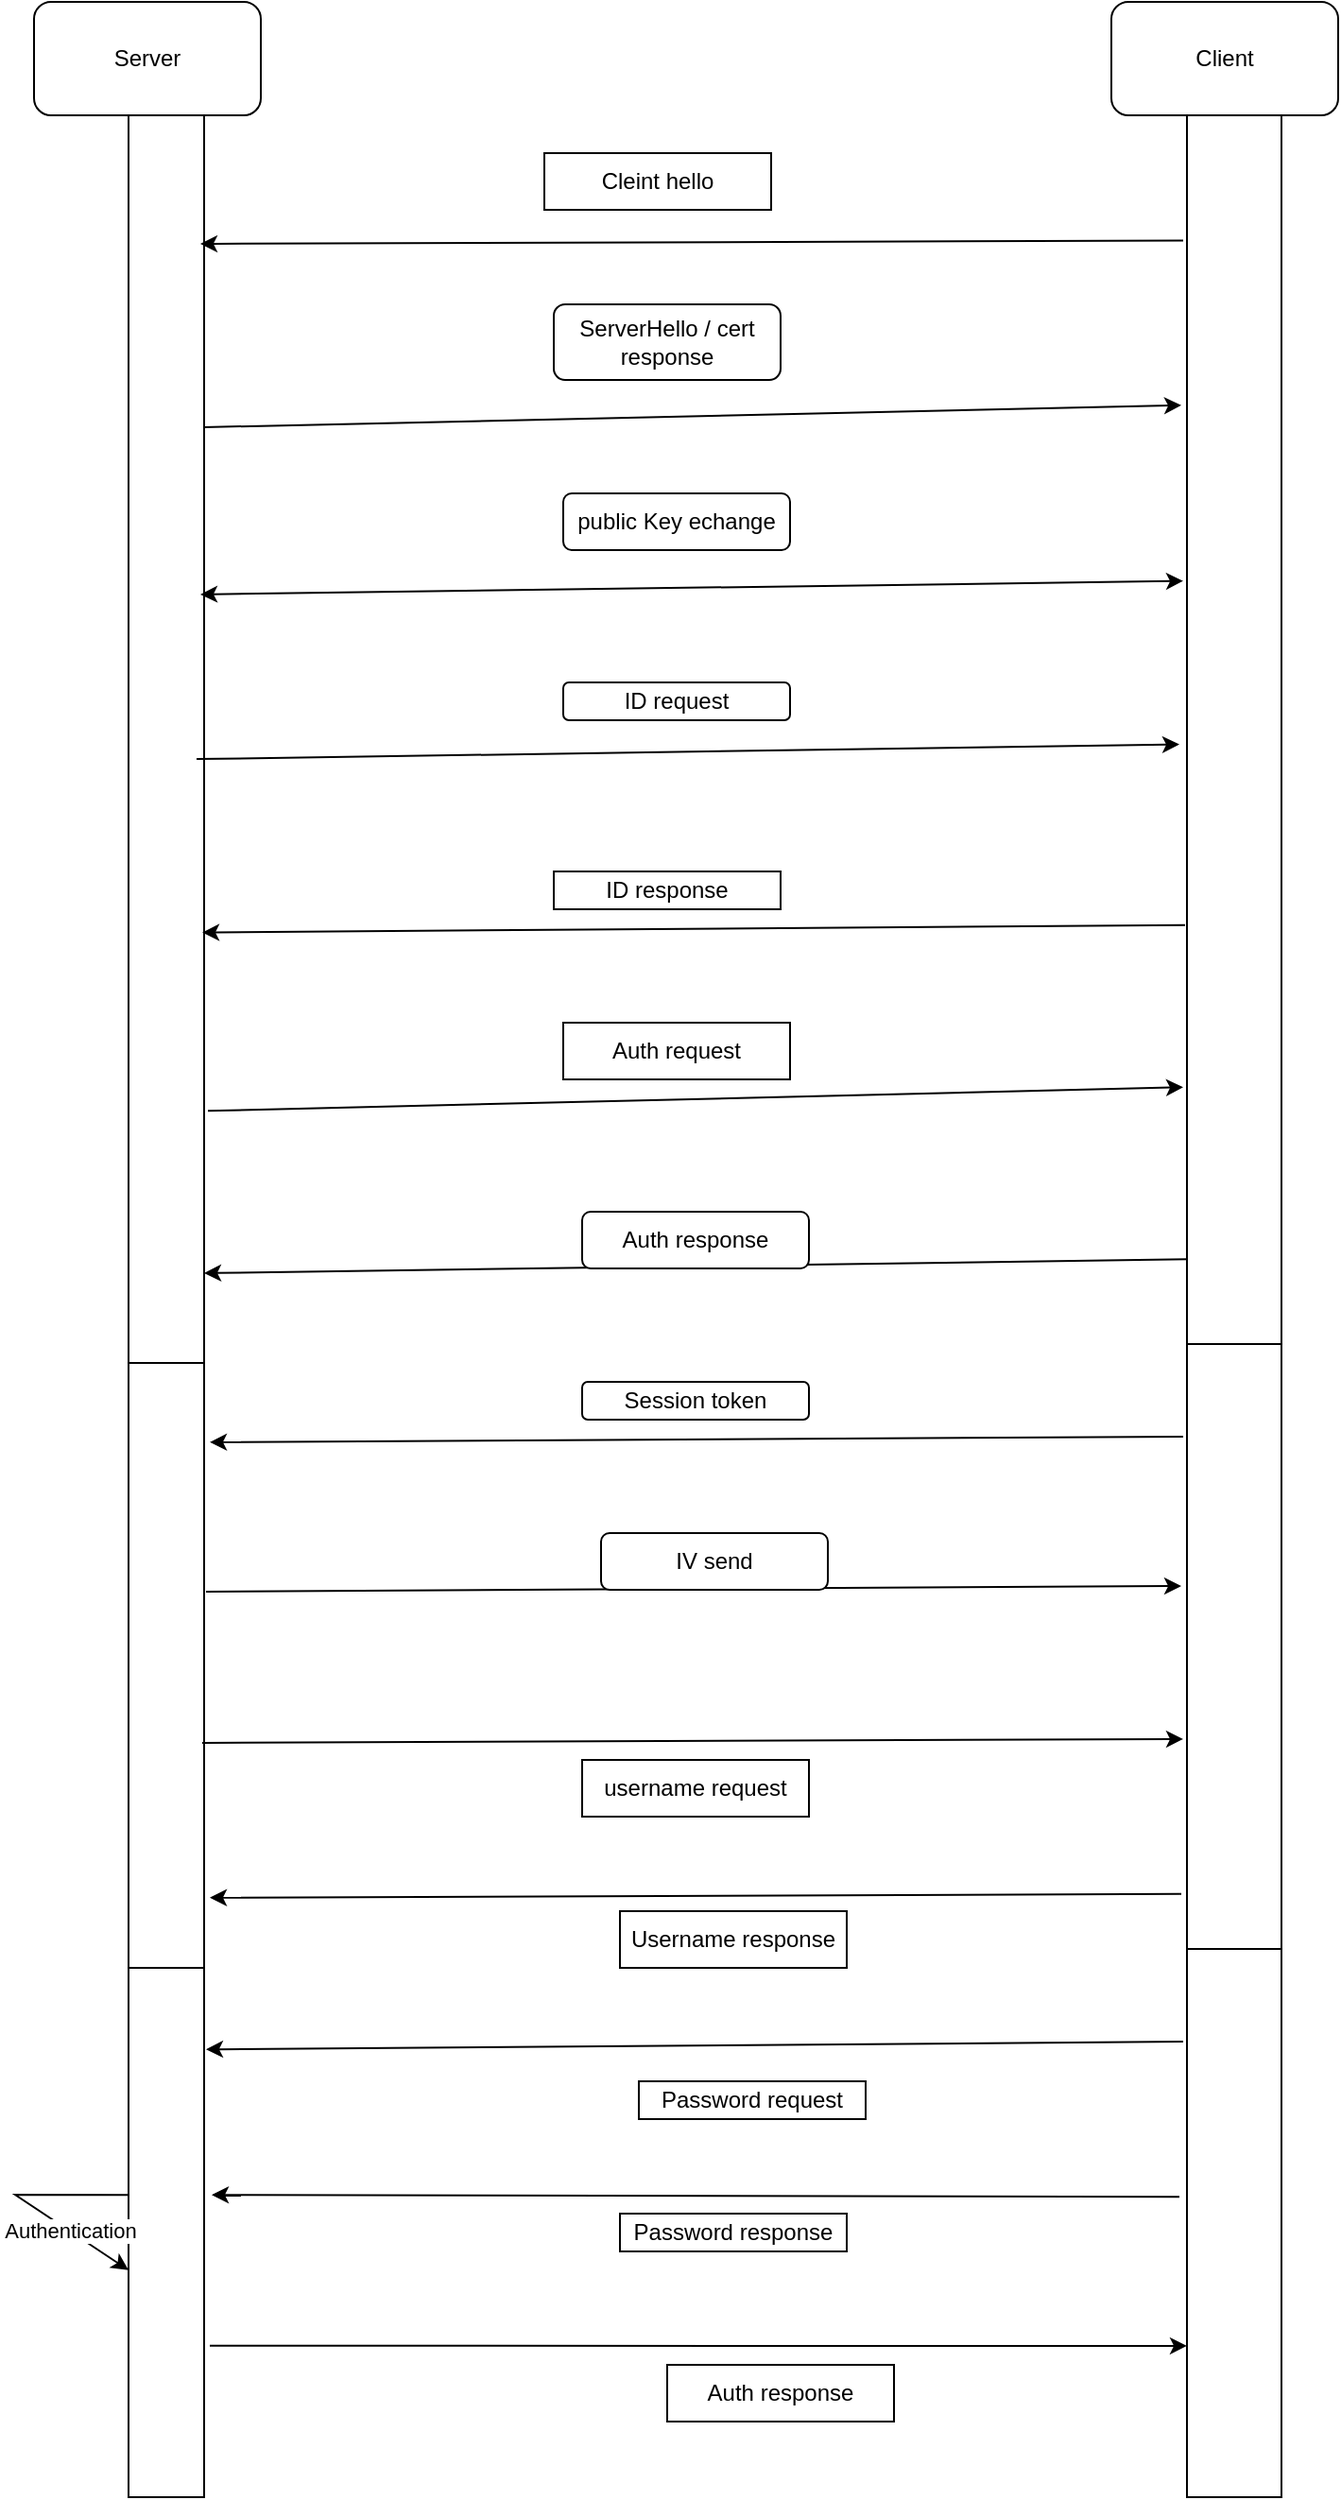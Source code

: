 <mxfile version="26.1.1">
  <diagram name="Page-1" id="3Biuja5tjgncT9U2LlPG">
    <mxGraphModel dx="3354" dy="1721" grid="1" gridSize="10" guides="1" tooltips="1" connect="1" arrows="1" fold="1" page="1" pageScale="1" pageWidth="850" pageHeight="1100" math="0" shadow="0">
      <root>
        <mxCell id="0" />
        <mxCell id="1" parent="0" />
        <mxCell id="blRm-ypmCUEGrejqEKIV-1" value="&lt;div&gt;Server&lt;/div&gt;" style="rounded=1;whiteSpace=wrap;html=1;" vertex="1" parent="1">
          <mxGeometry x="90" y="120" width="120" height="60" as="geometry" />
        </mxCell>
        <mxCell id="blRm-ypmCUEGrejqEKIV-2" value="Client" style="rounded=1;whiteSpace=wrap;html=1;" vertex="1" parent="1">
          <mxGeometry x="660" y="120" width="120" height="60" as="geometry" />
        </mxCell>
        <mxCell id="blRm-ypmCUEGrejqEKIV-3" value="" style="rounded=0;whiteSpace=wrap;html=1;" vertex="1" parent="1">
          <mxGeometry x="140" y="180" width="40" height="660" as="geometry" />
        </mxCell>
        <mxCell id="blRm-ypmCUEGrejqEKIV-4" value="" style="rounded=0;whiteSpace=wrap;html=1;" vertex="1" parent="1">
          <mxGeometry x="700" y="180" width="50" height="650" as="geometry" />
        </mxCell>
        <mxCell id="blRm-ypmCUEGrejqEKIV-5" value="" style="endArrow=classic;html=1;rounded=0;exitX=-0.04;exitY=0.102;exitDx=0;exitDy=0;exitPerimeter=0;entryX=0.95;entryY=0.103;entryDx=0;entryDy=0;entryPerimeter=0;" edge="1" parent="1" source="blRm-ypmCUEGrejqEKIV-4" target="blRm-ypmCUEGrejqEKIV-3">
          <mxGeometry width="50" height="50" relative="1" as="geometry">
            <mxPoint x="300" y="240" as="sourcePoint" />
            <mxPoint x="350" y="190" as="targetPoint" />
          </mxGeometry>
        </mxCell>
        <mxCell id="blRm-ypmCUEGrejqEKIV-6" value="Cleint hello " style="rounded=0;whiteSpace=wrap;html=1;" vertex="1" parent="1">
          <mxGeometry x="360" y="200" width="120" height="30" as="geometry" />
        </mxCell>
        <mxCell id="blRm-ypmCUEGrejqEKIV-7" value="" style="endArrow=classic;html=1;rounded=0;exitX=1;exitY=0.25;exitDx=0;exitDy=0;entryX=-0.06;entryY=0.236;entryDx=0;entryDy=0;entryPerimeter=0;" edge="1" parent="1" source="blRm-ypmCUEGrejqEKIV-3" target="blRm-ypmCUEGrejqEKIV-4">
          <mxGeometry width="50" height="50" relative="1" as="geometry">
            <mxPoint x="790" y="440" as="sourcePoint" />
            <mxPoint x="270" y="441" as="targetPoint" />
          </mxGeometry>
        </mxCell>
        <mxCell id="blRm-ypmCUEGrejqEKIV-8" value="&lt;div&gt;ServerHello / cert response&lt;/div&gt;" style="rounded=1;whiteSpace=wrap;html=1;" vertex="1" parent="1">
          <mxGeometry x="365" y="280" width="120" height="40" as="geometry" />
        </mxCell>
        <mxCell id="blRm-ypmCUEGrejqEKIV-10" value="public Key echange" style="rounded=1;whiteSpace=wrap;html=1;" vertex="1" parent="1">
          <mxGeometry x="370" y="380" width="120" height="30" as="geometry" />
        </mxCell>
        <mxCell id="blRm-ypmCUEGrejqEKIV-11" value="" style="endArrow=classic;startArrow=classic;html=1;rounded=0;exitX=0.95;exitY=0.384;exitDx=0;exitDy=0;exitPerimeter=0;entryX=-0.04;entryY=0.379;entryDx=0;entryDy=0;entryPerimeter=0;" edge="1" parent="1" source="blRm-ypmCUEGrejqEKIV-3" target="blRm-ypmCUEGrejqEKIV-4">
          <mxGeometry width="50" height="50" relative="1" as="geometry">
            <mxPoint x="400" y="460" as="sourcePoint" />
            <mxPoint x="450" y="410" as="targetPoint" />
          </mxGeometry>
        </mxCell>
        <mxCell id="blRm-ypmCUEGrejqEKIV-12" value="" style="endArrow=classic;html=1;rounded=0;exitX=0.9;exitY=0.516;exitDx=0;exitDy=0;exitPerimeter=0;entryX=-0.08;entryY=0.512;entryDx=0;entryDy=0;entryPerimeter=0;" edge="1" parent="1" source="blRm-ypmCUEGrejqEKIV-3" target="blRm-ypmCUEGrejqEKIV-4">
          <mxGeometry width="50" height="50" relative="1" as="geometry">
            <mxPoint x="400" y="460" as="sourcePoint" />
            <mxPoint x="450" y="410" as="targetPoint" />
          </mxGeometry>
        </mxCell>
        <mxCell id="blRm-ypmCUEGrejqEKIV-13" value="ID request" style="rounded=1;whiteSpace=wrap;html=1;" vertex="1" parent="1">
          <mxGeometry x="370" y="480" width="120" height="20" as="geometry" />
        </mxCell>
        <mxCell id="blRm-ypmCUEGrejqEKIV-14" value="" style="endArrow=classic;html=1;rounded=0;entryX=0.975;entryY=0.655;entryDx=0;entryDy=0;entryPerimeter=0;exitX=-0.02;exitY=0.659;exitDx=0;exitDy=0;exitPerimeter=0;" edge="1" parent="1" source="blRm-ypmCUEGrejqEKIV-4" target="blRm-ypmCUEGrejqEKIV-3">
          <mxGeometry width="50" height="50" relative="1" as="geometry">
            <mxPoint x="550" y="610" as="sourcePoint" />
            <mxPoint x="600" y="560" as="targetPoint" />
          </mxGeometry>
        </mxCell>
        <mxCell id="blRm-ypmCUEGrejqEKIV-15" value="ID response" style="rounded=0;whiteSpace=wrap;html=1;" vertex="1" parent="1">
          <mxGeometry x="365" y="580" width="120" height="20" as="geometry" />
        </mxCell>
        <mxCell id="blRm-ypmCUEGrejqEKIV-16" value="" style="endArrow=classic;html=1;rounded=0;exitX=1.05;exitY=0.798;exitDx=0;exitDy=0;exitPerimeter=0;entryX=-0.04;entryY=0.791;entryDx=0;entryDy=0;entryPerimeter=0;" edge="1" parent="1" source="blRm-ypmCUEGrejqEKIV-3" target="blRm-ypmCUEGrejqEKIV-4">
          <mxGeometry width="50" height="50" relative="1" as="geometry">
            <mxPoint x="210" y="650" as="sourcePoint" />
            <mxPoint x="260" y="600" as="targetPoint" />
          </mxGeometry>
        </mxCell>
        <mxCell id="blRm-ypmCUEGrejqEKIV-17" value="Auth request" style="rounded=0;whiteSpace=wrap;html=1;" vertex="1" parent="1">
          <mxGeometry x="370" y="660" width="120" height="30" as="geometry" />
        </mxCell>
        <mxCell id="blRm-ypmCUEGrejqEKIV-18" value="" style="endArrow=classic;html=1;rounded=0;exitX=0;exitY=0.931;exitDx=0;exitDy=0;exitPerimeter=0;entryX=1;entryY=0.928;entryDx=0;entryDy=0;entryPerimeter=0;" edge="1" parent="1" source="blRm-ypmCUEGrejqEKIV-4" target="blRm-ypmCUEGrejqEKIV-3">
          <mxGeometry width="50" height="50" relative="1" as="geometry">
            <mxPoint x="530" y="740" as="sourcePoint" />
            <mxPoint x="580" y="690" as="targetPoint" />
          </mxGeometry>
        </mxCell>
        <mxCell id="blRm-ypmCUEGrejqEKIV-19" value="&lt;div&gt;Auth response&lt;/div&gt;" style="rounded=1;whiteSpace=wrap;html=1;" vertex="1" parent="1">
          <mxGeometry x="380" y="760" width="120" height="30" as="geometry" />
        </mxCell>
        <mxCell id="blRm-ypmCUEGrejqEKIV-21" value="" style="rounded=0;whiteSpace=wrap;html=1;" vertex="1" parent="1">
          <mxGeometry x="140" y="840" width="40" height="320" as="geometry" />
        </mxCell>
        <mxCell id="blRm-ypmCUEGrejqEKIV-22" value="" style="rounded=0;whiteSpace=wrap;html=1;" vertex="1" parent="1">
          <mxGeometry x="700" y="830" width="50" height="320" as="geometry" />
        </mxCell>
        <mxCell id="blRm-ypmCUEGrejqEKIV-23" value="" style="endArrow=classic;html=1;rounded=0;exitX=-0.04;exitY=0.153;exitDx=0;exitDy=0;exitPerimeter=0;entryX=1.075;entryY=0.131;entryDx=0;entryDy=0;entryPerimeter=0;" edge="1" parent="1" source="blRm-ypmCUEGrejqEKIV-22" target="blRm-ypmCUEGrejqEKIV-21">
          <mxGeometry width="50" height="50" relative="1" as="geometry">
            <mxPoint x="310" y="900" as="sourcePoint" />
            <mxPoint x="360" y="850" as="targetPoint" />
          </mxGeometry>
        </mxCell>
        <mxCell id="blRm-ypmCUEGrejqEKIV-24" value="&lt;div&gt;Session token&lt;/div&gt;" style="rounded=1;whiteSpace=wrap;html=1;" vertex="1" parent="1">
          <mxGeometry x="380" y="850" width="120" height="20" as="geometry" />
        </mxCell>
        <mxCell id="blRm-ypmCUEGrejqEKIV-25" value="" style="endArrow=classic;html=1;rounded=0;exitX=1.025;exitY=0.378;exitDx=0;exitDy=0;exitPerimeter=0;entryX=-0.06;entryY=0.4;entryDx=0;entryDy=0;entryPerimeter=0;" edge="1" parent="1" source="blRm-ypmCUEGrejqEKIV-21" target="blRm-ypmCUEGrejqEKIV-22">
          <mxGeometry width="50" height="50" relative="1" as="geometry">
            <mxPoint x="470" y="1025" as="sourcePoint" />
            <mxPoint x="520" y="975" as="targetPoint" />
          </mxGeometry>
        </mxCell>
        <mxCell id="blRm-ypmCUEGrejqEKIV-26" value="IV send" style="rounded=1;whiteSpace=wrap;html=1;" vertex="1" parent="1">
          <mxGeometry x="390" y="930" width="120" height="30" as="geometry" />
        </mxCell>
        <mxCell id="blRm-ypmCUEGrejqEKIV-27" value="" style="endArrow=classic;html=1;rounded=0;exitX=0.975;exitY=0.628;exitDx=0;exitDy=0;exitPerimeter=0;entryX=-0.04;entryY=0.653;entryDx=0;entryDy=0;entryPerimeter=0;" edge="1" parent="1" source="blRm-ypmCUEGrejqEKIV-21" target="blRm-ypmCUEGrejqEKIV-22">
          <mxGeometry width="50" height="50" relative="1" as="geometry">
            <mxPoint x="310" y="1060" as="sourcePoint" />
            <mxPoint x="360" y="1010" as="targetPoint" />
          </mxGeometry>
        </mxCell>
        <mxCell id="blRm-ypmCUEGrejqEKIV-28" value="" style="rounded=0;whiteSpace=wrap;html=1;" vertex="1" parent="1">
          <mxGeometry x="700" y="1150" width="50" height="290" as="geometry" />
        </mxCell>
        <mxCell id="blRm-ypmCUEGrejqEKIV-29" value="" style="rounded=0;whiteSpace=wrap;html=1;" vertex="1" parent="1">
          <mxGeometry x="140" y="1160" width="40" height="280" as="geometry" />
        </mxCell>
        <mxCell id="blRm-ypmCUEGrejqEKIV-30" value="&lt;div&gt;username request&lt;/div&gt;" style="rounded=0;whiteSpace=wrap;html=1;" vertex="1" parent="1">
          <mxGeometry x="380" y="1050" width="120" height="30" as="geometry" />
        </mxCell>
        <mxCell id="blRm-ypmCUEGrejqEKIV-31" value="" style="endArrow=classic;html=1;rounded=0;exitX=-0.06;exitY=0.909;exitDx=0;exitDy=0;exitPerimeter=0;entryX=1.075;entryY=0.884;entryDx=0;entryDy=0;entryPerimeter=0;" edge="1" parent="1" source="blRm-ypmCUEGrejqEKIV-22" target="blRm-ypmCUEGrejqEKIV-21">
          <mxGeometry width="50" height="50" relative="1" as="geometry">
            <mxPoint x="400" y="1320" as="sourcePoint" />
            <mxPoint x="450" y="1270" as="targetPoint" />
          </mxGeometry>
        </mxCell>
        <mxCell id="blRm-ypmCUEGrejqEKIV-32" value="&lt;div&gt;Username response&lt;/div&gt;" style="rounded=0;whiteSpace=wrap;html=1;" vertex="1" parent="1">
          <mxGeometry x="400" y="1130" width="120" height="30" as="geometry" />
        </mxCell>
        <mxCell id="blRm-ypmCUEGrejqEKIV-33" value="" style="endArrow=classic;html=1;rounded=0;entryX=1.025;entryY=0.154;entryDx=0;entryDy=0;entryPerimeter=0;exitX=-0.04;exitY=0.169;exitDx=0;exitDy=0;exitPerimeter=0;" edge="1" parent="1" source="blRm-ypmCUEGrejqEKIV-28" target="blRm-ypmCUEGrejqEKIV-29">
          <mxGeometry width="50" height="50" relative="1" as="geometry">
            <mxPoint x="400" y="1320" as="sourcePoint" />
            <mxPoint x="450" y="1270" as="targetPoint" />
          </mxGeometry>
        </mxCell>
        <mxCell id="blRm-ypmCUEGrejqEKIV-34" value="&lt;div&gt;Password request&lt;/div&gt;" style="rounded=0;whiteSpace=wrap;html=1;" vertex="1" parent="1">
          <mxGeometry x="410" y="1220" width="120" height="20" as="geometry" />
        </mxCell>
        <mxCell id="blRm-ypmCUEGrejqEKIV-35" value="" style="endArrow=classic;html=1;rounded=0;exitX=-0.08;exitY=0.452;exitDx=0;exitDy=0;exitPerimeter=0;entryX=1.1;entryY=0.429;entryDx=0;entryDy=0;entryPerimeter=0;" edge="1" parent="1" source="blRm-ypmCUEGrejqEKIV-28" target="blRm-ypmCUEGrejqEKIV-29">
          <mxGeometry width="50" height="50" relative="1" as="geometry">
            <mxPoint x="400" y="1320" as="sourcePoint" />
            <mxPoint x="450" y="1270" as="targetPoint" />
          </mxGeometry>
        </mxCell>
        <mxCell id="blRm-ypmCUEGrejqEKIV-36" value="&lt;div&gt;Password response&lt;/div&gt;" style="rounded=0;whiteSpace=wrap;html=1;" vertex="1" parent="1">
          <mxGeometry x="400" y="1290" width="120" height="20" as="geometry" />
        </mxCell>
        <mxCell id="blRm-ypmCUEGrejqEKIV-37" value="" style="endArrow=classic;html=1;rounded=0;exitX=1.075;exitY=0.714;exitDx=0;exitDy=0;exitPerimeter=0;entryX=0;entryY=0.724;entryDx=0;entryDy=0;entryPerimeter=0;" edge="1" parent="1" source="blRm-ypmCUEGrejqEKIV-29" target="blRm-ypmCUEGrejqEKIV-28">
          <mxGeometry width="50" height="50" relative="1" as="geometry">
            <mxPoint x="400" y="1320" as="sourcePoint" />
            <mxPoint x="450" y="1270" as="targetPoint" />
          </mxGeometry>
        </mxCell>
        <mxCell id="blRm-ypmCUEGrejqEKIV-38" value="Auth response" style="rounded=0;whiteSpace=wrap;html=1;" vertex="1" parent="1">
          <mxGeometry x="425" y="1370" width="120" height="30" as="geometry" />
        </mxCell>
        <mxCell id="blRm-ypmCUEGrejqEKIV-40" value="" style="endArrow=classic;html=1;rounded=0;exitX=0;exitY=0.429;exitDx=0;exitDy=0;exitPerimeter=0;entryX=0;entryY=0.571;entryDx=0;entryDy=0;entryPerimeter=0;" edge="1" parent="1" source="blRm-ypmCUEGrejqEKIV-29" target="blRm-ypmCUEGrejqEKIV-29">
          <mxGeometry width="50" height="50" relative="1" as="geometry">
            <mxPoint x="70" y="1310" as="sourcePoint" />
            <mxPoint x="80" y="1320" as="targetPoint" />
            <Array as="points">
              <mxPoint x="80" y="1280" />
            </Array>
          </mxGeometry>
        </mxCell>
        <mxCell id="blRm-ypmCUEGrejqEKIV-41" value="Authentication" style="edgeLabel;html=1;align=center;verticalAlign=middle;resizable=0;points=[];" vertex="1" connectable="0" parent="blRm-ypmCUEGrejqEKIV-40">
          <mxGeometry x="0.413" y="1" relative="1" as="geometry">
            <mxPoint y="1" as="offset" />
          </mxGeometry>
        </mxCell>
      </root>
    </mxGraphModel>
  </diagram>
</mxfile>

